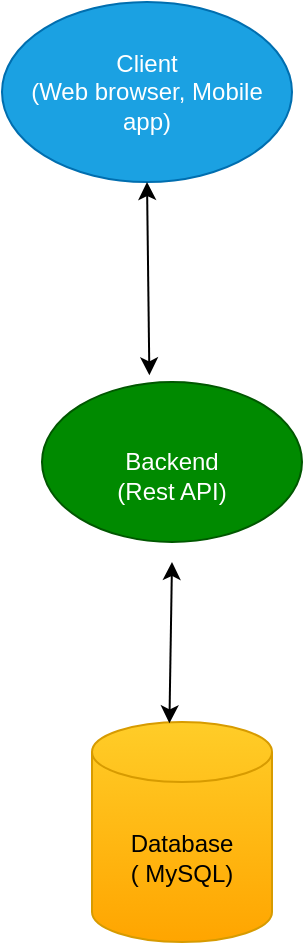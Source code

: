 <mxfile version="27.0.6">
  <diagram name="Page-1" id="iIypSOF8HvzeB1Yxxbbz">
    <mxGraphModel dx="786" dy="451" grid="1" gridSize="10" guides="1" tooltips="1" connect="1" arrows="1" fold="1" page="1" pageScale="1" pageWidth="850" pageHeight="1100" math="0" shadow="0">
      <root>
        <mxCell id="0" />
        <mxCell id="1" parent="0" />
        <mxCell id="MpVVy5bDT2lKAzjqr8d--1" value="Client&lt;div&gt;(Web browser, Mobile app)&lt;/div&gt;" style="ellipse;whiteSpace=wrap;html=1;fillColor=#1ba1e2;fontColor=#ffffff;strokeColor=#006EAF;" vertex="1" parent="1">
          <mxGeometry x="295" y="60" width="145" height="90" as="geometry" />
        </mxCell>
        <mxCell id="MpVVy5bDT2lKAzjqr8d--2" value="&lt;div&gt;&lt;br&gt;&lt;/div&gt;&lt;div&gt;Backend&lt;/div&gt;&lt;div&gt;(Rest API)&lt;/div&gt;" style="ellipse;whiteSpace=wrap;html=1;fillColor=#008a00;fontColor=#ffffff;strokeColor=#005700;" vertex="1" parent="1">
          <mxGeometry x="315" y="250" width="130" height="80" as="geometry" />
        </mxCell>
        <mxCell id="MpVVy5bDT2lKAzjqr8d--4" value="&lt;div&gt;Database&lt;/div&gt;&lt;div&gt;( MySQL)&lt;/div&gt;" style="shape=cylinder3;whiteSpace=wrap;html=1;boundedLbl=1;backgroundOutline=1;size=15;fillColor=#ffcd28;strokeColor=#d79b00;gradientColor=#ffa500;" vertex="1" parent="1">
          <mxGeometry x="340" y="420" width="90" height="110" as="geometry" />
        </mxCell>
        <mxCell id="MpVVy5bDT2lKAzjqr8d--10" value="" style="endArrow=classic;startArrow=classic;html=1;rounded=0;exitX=0.43;exitY=0.006;exitDx=0;exitDy=0;exitPerimeter=0;" edge="1" parent="1" source="MpVVy5bDT2lKAzjqr8d--4">
          <mxGeometry width="50" height="50" relative="1" as="geometry">
            <mxPoint x="330" y="330" as="sourcePoint" />
            <mxPoint x="380" y="340" as="targetPoint" />
          </mxGeometry>
        </mxCell>
        <mxCell id="MpVVy5bDT2lKAzjqr8d--11" value="" style="endArrow=classic;startArrow=classic;html=1;rounded=0;entryX=0.5;entryY=1;entryDx=0;entryDy=0;exitX=0.413;exitY=-0.042;exitDx=0;exitDy=0;exitPerimeter=0;" edge="1" parent="1" source="MpVVy5bDT2lKAzjqr8d--2" target="MpVVy5bDT2lKAzjqr8d--1">
          <mxGeometry width="50" height="50" relative="1" as="geometry">
            <mxPoint x="330" y="330" as="sourcePoint" />
            <mxPoint x="380" y="280" as="targetPoint" />
          </mxGeometry>
        </mxCell>
      </root>
    </mxGraphModel>
  </diagram>
</mxfile>
